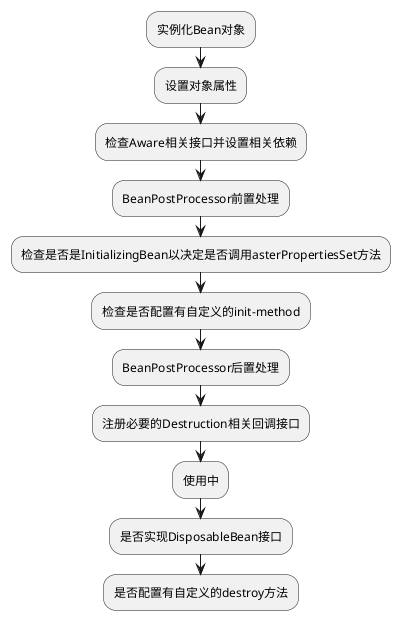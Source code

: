 @startuml
:实例化Bean对象;
:设置对象属性;
:检查Aware相关接口并设置相关依赖;
:BeanPostProcessor前置处理;
:检查是否是InitializingBean以决定是否调用asterPropertiesSet方法;
:检查是否配置有自定义的init-method;
:BeanPostProcessor后置处理;
:注册必要的Destruction相关回调接口;
:使用中;
:是否实现DisposableBean接口;
:是否配置有自定义的destroy方法;
@enduml